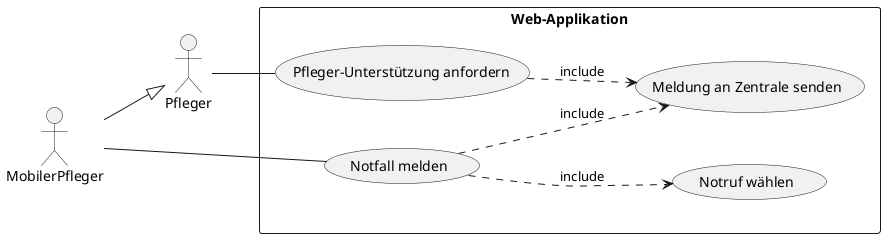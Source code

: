 @startuml
left to right direction
skinparam packageStyle rectangle
actor Pfleger
actor MobilerPfleger
MobilerPfleger --|> Pfleger
rectangle Web-Applikation {
 Pfleger -- (Pfleger-Unterstützung anfordern)
 MobilerPfleger -- (Notfall melden)
 (Notfall melden) .-> (Meldung an Zentrale senden): include
 (Pfleger-Unterstützung anfordern) .-> (Meldung an Zentrale senden): include
 (Notfall melden) .-> (Notruf wählen): include
}
@enduml
